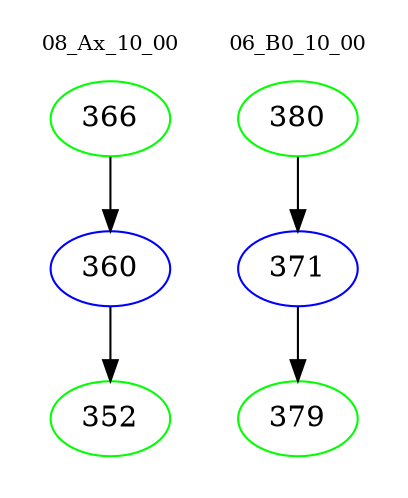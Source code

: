 digraph{
subgraph cluster_0 {
color = white
label = "08_Ax_10_00";
fontsize=10;
T0_366 [label="366", color="green"]
T0_366 -> T0_360 [color="black"]
T0_360 [label="360", color="blue"]
T0_360 -> T0_352 [color="black"]
T0_352 [label="352", color="green"]
}
subgraph cluster_1 {
color = white
label = "06_B0_10_00";
fontsize=10;
T1_380 [label="380", color="green"]
T1_380 -> T1_371 [color="black"]
T1_371 [label="371", color="blue"]
T1_371 -> T1_379 [color="black"]
T1_379 [label="379", color="green"]
}
}

